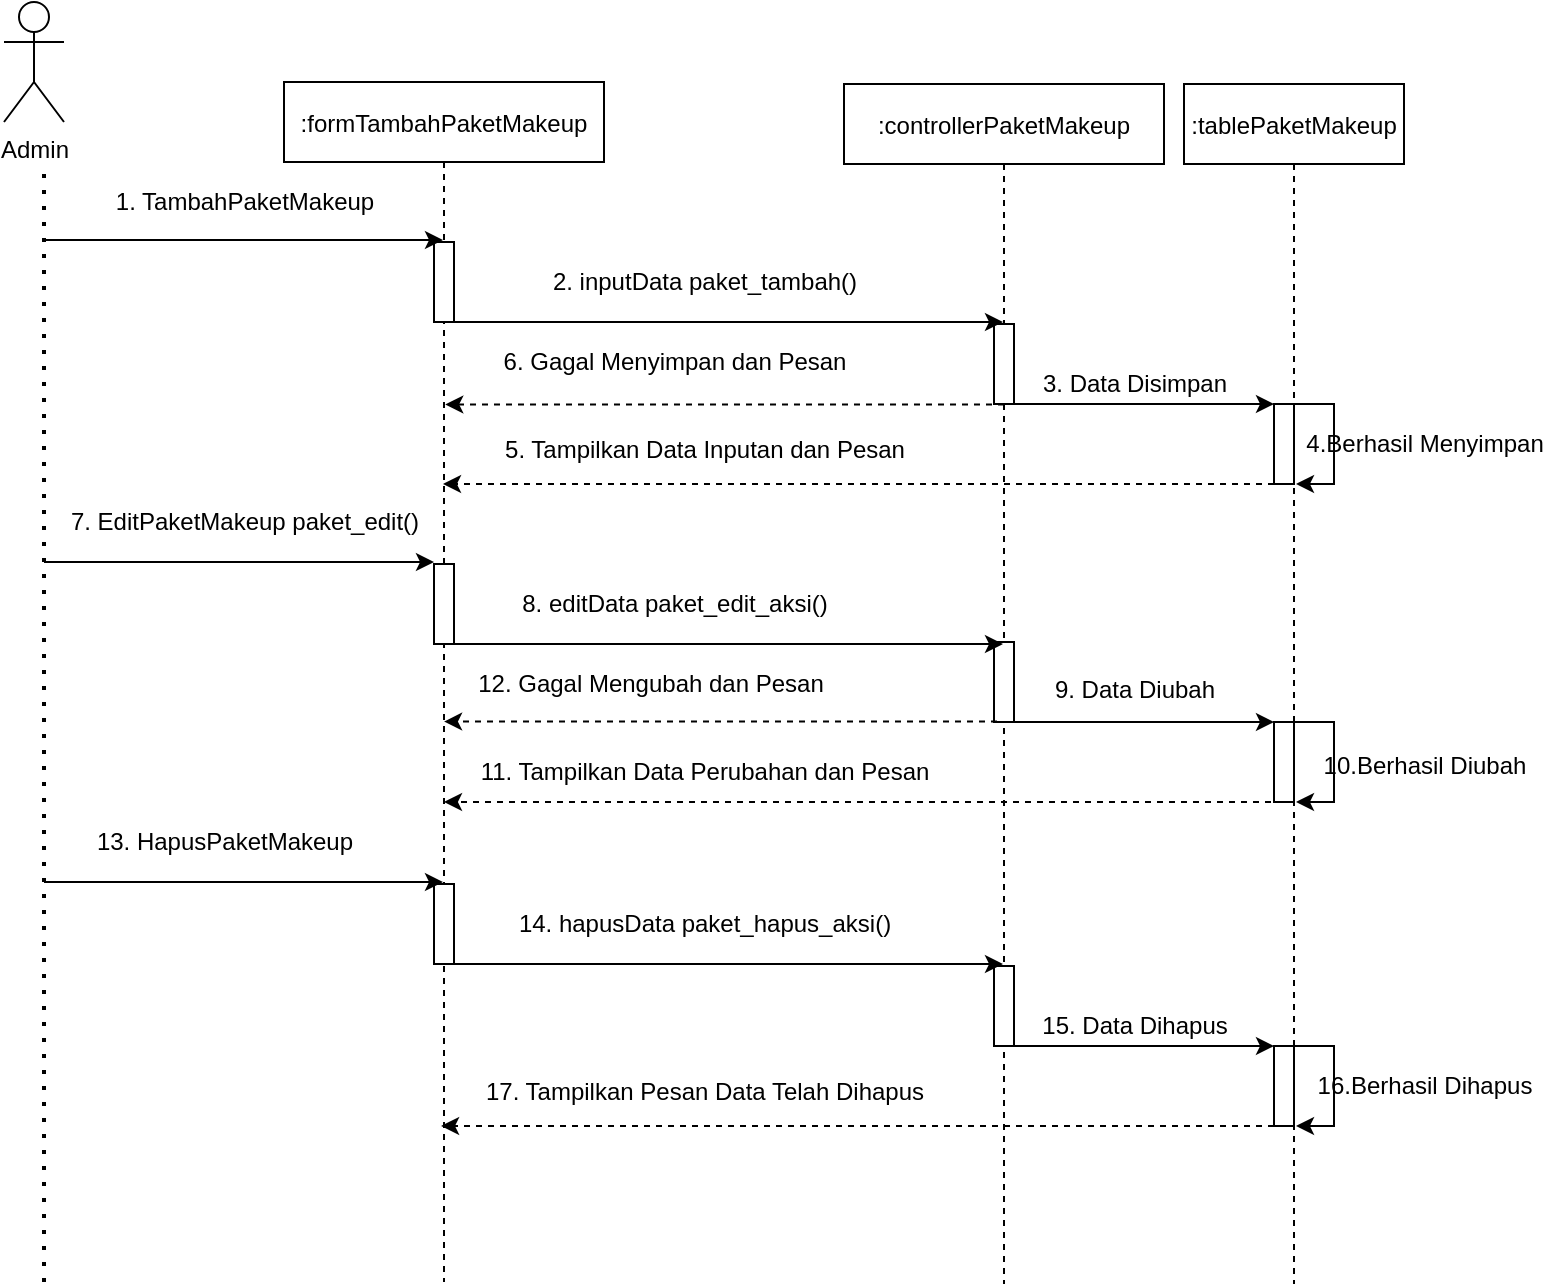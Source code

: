 <mxfile version="13.6.9" type="device"><diagram id="kgpKYQtTHZ0yAKxKKP6v" name="Page-1"><mxGraphModel dx="1422" dy="830" grid="1" gridSize="10" guides="1" tooltips="1" connect="1" arrows="1" fold="1" page="1" pageScale="1" pageWidth="850" pageHeight="1100" math="0" shadow="0"><root><mxCell id="0"/><mxCell id="1" parent="0"/><mxCell id="3nuBFxr9cyL0pnOWT2aG-5" value=":formTambahPaketMakeup" style="shape=umlLifeline;perimeter=lifelinePerimeter;container=1;collapsible=0;recursiveResize=0;rounded=0;shadow=0;strokeWidth=1;" parent="1" vertex="1"><mxGeometry x="240" y="80" width="160" height="600" as="geometry"/></mxCell><mxCell id="3nuBFxr9cyL0pnOWT2aG-6" value="" style="points=[];perimeter=orthogonalPerimeter;rounded=0;shadow=0;strokeWidth=1;" parent="3nuBFxr9cyL0pnOWT2aG-5" vertex="1"><mxGeometry x="75" y="80" width="10" height="40" as="geometry"/></mxCell><mxCell id="ZnluEK-ntJVXPrBnzGB4-1" value="" style="points=[];perimeter=orthogonalPerimeter;rounded=0;shadow=0;strokeWidth=1;" vertex="1" parent="3nuBFxr9cyL0pnOWT2aG-5"><mxGeometry x="75" y="241" width="10" height="40" as="geometry"/></mxCell><mxCell id="ZnluEK-ntJVXPrBnzGB4-16" value="" style="points=[];perimeter=orthogonalPerimeter;rounded=0;shadow=0;strokeWidth=1;" vertex="1" parent="3nuBFxr9cyL0pnOWT2aG-5"><mxGeometry x="75" y="401" width="10" height="40" as="geometry"/></mxCell><mxCell id="rht58CYH5kIRRmQ7uACK-1" value="" style="endArrow=classic;html=1;" parent="1" target="3nuBFxr9cyL0pnOWT2aG-5" edge="1"><mxGeometry width="50" height="50" relative="1" as="geometry"><mxPoint x="120" y="159" as="sourcePoint"/><mxPoint x="220" y="110" as="targetPoint"/></mxGeometry></mxCell><mxCell id="rht58CYH5kIRRmQ7uACK-2" value="1. TambahPaketMakeup" style="text;html=1;align=center;verticalAlign=middle;resizable=0;points=[];autosize=1;" parent="1" vertex="1"><mxGeometry x="145" y="130" width="150" height="20" as="geometry"/></mxCell><mxCell id="rht58CYH5kIRRmQ7uACK-3" value=":controllerPaketMakeup" style="shape=umlLifeline;perimeter=lifelinePerimeter;container=1;collapsible=0;recursiveResize=0;rounded=0;shadow=0;strokeWidth=1;" parent="1" vertex="1"><mxGeometry x="520" y="81" width="160" height="600" as="geometry"/></mxCell><mxCell id="rht58CYH5kIRRmQ7uACK-4" value="" style="points=[];perimeter=orthogonalPerimeter;rounded=0;shadow=0;strokeWidth=1;" parent="rht58CYH5kIRRmQ7uACK-3" vertex="1"><mxGeometry x="75" y="120" width="10" height="40" as="geometry"/></mxCell><mxCell id="ZnluEK-ntJVXPrBnzGB4-3" value="" style="points=[];perimeter=orthogonalPerimeter;rounded=0;shadow=0;strokeWidth=1;" vertex="1" parent="rht58CYH5kIRRmQ7uACK-3"><mxGeometry x="75" y="279" width="10" height="40" as="geometry"/></mxCell><mxCell id="rht58CYH5kIRRmQ7uACK-6" value="2. inputData paket_tambah()" style="text;html=1;align=center;verticalAlign=middle;resizable=0;points=[];autosize=1;" parent="1" vertex="1"><mxGeometry x="365" y="170" width="170" height="20" as="geometry"/></mxCell><mxCell id="rht58CYH5kIRRmQ7uACK-15" value=":tablePaketMakeup" style="shape=umlLifeline;perimeter=lifelinePerimeter;container=1;collapsible=0;recursiveResize=0;rounded=0;shadow=0;strokeWidth=1;" parent="1" vertex="1"><mxGeometry x="690" y="81" width="110" height="600" as="geometry"/></mxCell><mxCell id="rht58CYH5kIRRmQ7uACK-16" value="" style="points=[];perimeter=orthogonalPerimeter;rounded=0;shadow=0;strokeWidth=1;" parent="rht58CYH5kIRRmQ7uACK-15" vertex="1"><mxGeometry x="45" y="160" width="10" height="40" as="geometry"/></mxCell><mxCell id="_iQaHEXOeRymSMhQPloX-5" style="edgeStyle=orthogonalEdgeStyle;rounded=0;orthogonalLoop=1;jettySize=auto;html=1;entryX=1.1;entryY=1;entryDx=0;entryDy=0;entryPerimeter=0;" parent="rht58CYH5kIRRmQ7uACK-15" source="rht58CYH5kIRRmQ7uACK-16" target="rht58CYH5kIRRmQ7uACK-16" edge="1"><mxGeometry relative="1" as="geometry"><Array as="points"><mxPoint x="75" y="160"/><mxPoint x="75" y="200"/></Array></mxGeometry></mxCell><mxCell id="rht58CYH5kIRRmQ7uACK-33" value="" style="endArrow=classic;html=1;" parent="1" target="rht58CYH5kIRRmQ7uACK-16" edge="1"><mxGeometry width="50" height="50" relative="1" as="geometry"><mxPoint x="600" y="241" as="sourcePoint"/><mxPoint x="640" y="191" as="targetPoint"/></mxGeometry></mxCell><mxCell id="rht58CYH5kIRRmQ7uACK-38" value="Admin" style="shape=umlActor;verticalLabelPosition=bottom;verticalAlign=top;html=1;outlineConnect=0;" parent="1" vertex="1"><mxGeometry x="100" y="40" width="30" height="60" as="geometry"/></mxCell><mxCell id="rht58CYH5kIRRmQ7uACK-40" value="" style="endArrow=none;dashed=1;html=1;dashPattern=1 3;strokeWidth=2;" parent="1" edge="1"><mxGeometry width="50" height="50" relative="1" as="geometry"><mxPoint x="120" y="680" as="sourcePoint"/><mxPoint x="120" y="120" as="targetPoint"/></mxGeometry></mxCell><mxCell id="_iQaHEXOeRymSMhQPloX-1" value="" style="endArrow=classic;html=1;" parent="1" edge="1" target="rht58CYH5kIRRmQ7uACK-3"><mxGeometry width="50" height="50" relative="1" as="geometry"><mxPoint x="325" y="200" as="sourcePoint"/><mxPoint x="528" y="200" as="targetPoint"/></mxGeometry></mxCell><mxCell id="_iQaHEXOeRymSMhQPloX-2" value="3. Data Disimpan" style="text;html=1;align=center;verticalAlign=middle;resizable=0;points=[];autosize=1;" parent="1" vertex="1"><mxGeometry x="610" y="221" width="110" height="20" as="geometry"/></mxCell><mxCell id="_iQaHEXOeRymSMhQPloX-3" value="" style="endArrow=classic;html=1;dashed=1;exitX=0;exitY=0.975;exitDx=0;exitDy=0;exitPerimeter=0;" parent="1" edge="1"><mxGeometry width="50" height="50" relative="1" as="geometry"><mxPoint x="735" y="281" as="sourcePoint"/><mxPoint x="319.5" y="281" as="targetPoint"/></mxGeometry></mxCell><mxCell id="_iQaHEXOeRymSMhQPloX-4" value="5. Tampilkan Data Inputan dan Pesan" style="text;html=1;align=center;verticalAlign=middle;resizable=0;points=[];autosize=1;" parent="1" vertex="1"><mxGeometry x="340" y="254" width="220" height="20" as="geometry"/></mxCell><mxCell id="_iQaHEXOeRymSMhQPloX-6" value="4.Berhasil Menyimpan" style="text;html=1;align=center;verticalAlign=middle;resizable=0;points=[];autosize=1;" parent="1" vertex="1"><mxGeometry x="740" y="251" width="140" height="20" as="geometry"/></mxCell><mxCell id="_iQaHEXOeRymSMhQPloX-7" value="" style="endArrow=classic;html=1;dashed=1;entryX=0.504;entryY=0.267;entryDx=0;entryDy=0;entryPerimeter=0;exitX=0.5;exitY=0.98;exitDx=0;exitDy=0;exitPerimeter=0;" parent="1" edge="1"><mxGeometry width="50" height="50" relative="1" as="geometry"><mxPoint x="600" y="241.2" as="sourcePoint"/><mxPoint x="320.64" y="241.2" as="targetPoint"/></mxGeometry></mxCell><mxCell id="_iQaHEXOeRymSMhQPloX-8" value="6. Gagal Menyimpan dan Pesan" style="text;html=1;align=center;verticalAlign=middle;resizable=0;points=[];autosize=1;" parent="1" vertex="1"><mxGeometry x="340" y="210" width="190" height="20" as="geometry"/></mxCell><mxCell id="ZnluEK-ntJVXPrBnzGB4-2" value="" style="endArrow=classic;html=1;entryX=0;entryY=-0.025;entryDx=0;entryDy=0;entryPerimeter=0;" edge="1" parent="1" target="ZnluEK-ntJVXPrBnzGB4-1"><mxGeometry width="50" height="50" relative="1" as="geometry"><mxPoint x="120" y="320" as="sourcePoint"/><mxPoint x="287" y="320" as="targetPoint"/></mxGeometry></mxCell><mxCell id="ZnluEK-ntJVXPrBnzGB4-4" value="8. editData paket_edit_aksi()" style="text;html=1;align=center;verticalAlign=middle;resizable=0;points=[];autosize=1;" vertex="1" parent="1"><mxGeometry x="350" y="331" width="170" height="20" as="geometry"/></mxCell><mxCell id="ZnluEK-ntJVXPrBnzGB4-5" value="" style="points=[];perimeter=orthogonalPerimeter;rounded=0;shadow=0;strokeWidth=1;" vertex="1" parent="1"><mxGeometry x="735" y="400" width="10" height="40" as="geometry"/></mxCell><mxCell id="ZnluEK-ntJVXPrBnzGB4-6" style="edgeStyle=orthogonalEdgeStyle;rounded=0;orthogonalLoop=1;jettySize=auto;html=1;entryX=1.1;entryY=1;entryDx=0;entryDy=0;entryPerimeter=0;" edge="1" parent="1" source="ZnluEK-ntJVXPrBnzGB4-5" target="ZnluEK-ntJVXPrBnzGB4-5"><mxGeometry relative="1" as="geometry"><Array as="points"><mxPoint x="765" y="400"/><mxPoint x="765" y="440"/></Array></mxGeometry></mxCell><mxCell id="ZnluEK-ntJVXPrBnzGB4-7" value="" style="endArrow=classic;html=1;" edge="1" parent="1"><mxGeometry width="50" height="50" relative="1" as="geometry"><mxPoint x="600" y="400" as="sourcePoint"/><mxPoint x="735" y="400" as="targetPoint"/></mxGeometry></mxCell><mxCell id="ZnluEK-ntJVXPrBnzGB4-9" value="9. Data Diubah" style="text;html=1;align=center;verticalAlign=middle;resizable=0;points=[];autosize=1;" vertex="1" parent="1"><mxGeometry x="615" y="374" width="100" height="20" as="geometry"/></mxCell><mxCell id="ZnluEK-ntJVXPrBnzGB4-10" value="" style="endArrow=classic;html=1;dashed=1;entryX=0.5;entryY=0.6;entryDx=0;entryDy=0;entryPerimeter=0;" edge="1" parent="1" target="3nuBFxr9cyL0pnOWT2aG-5"><mxGeometry width="50" height="50" relative="1" as="geometry"><mxPoint x="739.5" y="440" as="sourcePoint"/><mxPoint x="329" y="440" as="targetPoint"/></mxGeometry></mxCell><mxCell id="ZnluEK-ntJVXPrBnzGB4-11" value="11. Tampilkan Data Perubahan dan Pesan" style="text;html=1;align=center;verticalAlign=middle;resizable=0;points=[];autosize=1;" vertex="1" parent="1"><mxGeometry x="325" y="415" width="250" height="20" as="geometry"/></mxCell><mxCell id="ZnluEK-ntJVXPrBnzGB4-12" value="10.Berhasil Diubah" style="text;html=1;align=center;verticalAlign=middle;resizable=0;points=[];autosize=1;" vertex="1" parent="1"><mxGeometry x="750" y="412" width="120" height="20" as="geometry"/></mxCell><mxCell id="ZnluEK-ntJVXPrBnzGB4-13" value="" style="endArrow=classic;html=1;dashed=1;entryX=0.519;entryY=0.533;entryDx=0;entryDy=0;entryPerimeter=0;" edge="1" parent="1"><mxGeometry width="50" height="50" relative="1" as="geometry"><mxPoint x="596.5" y="399.8" as="sourcePoint"/><mxPoint x="320.04" y="399.8" as="targetPoint"/></mxGeometry></mxCell><mxCell id="ZnluEK-ntJVXPrBnzGB4-14" value="12. Gagal Mengubah dan Pesan" style="text;html=1;align=center;verticalAlign=middle;resizable=0;points=[];autosize=1;" vertex="1" parent="1"><mxGeometry x="327.5" y="371" width="190" height="20" as="geometry"/></mxCell><mxCell id="ZnluEK-ntJVXPrBnzGB4-15" value="7. EditPaketMakeup paket_edit()" style="text;html=1;align=center;verticalAlign=middle;resizable=0;points=[];autosize=1;" vertex="1" parent="1"><mxGeometry x="125" y="290" width="190" height="20" as="geometry"/></mxCell><mxCell id="ZnluEK-ntJVXPrBnzGB4-17" value="" style="endArrow=classic;html=1;" edge="1" parent="1" target="3nuBFxr9cyL0pnOWT2aG-5"><mxGeometry width="50" height="50" relative="1" as="geometry"><mxPoint x="120" y="480" as="sourcePoint"/><mxPoint x="287" y="480" as="targetPoint"/></mxGeometry></mxCell><mxCell id="ZnluEK-ntJVXPrBnzGB4-18" value="" style="points=[];perimeter=orthogonalPerimeter;rounded=0;shadow=0;strokeWidth=1;" vertex="1" parent="1"><mxGeometry x="595" y="522" width="10" height="40" as="geometry"/></mxCell><mxCell id="ZnluEK-ntJVXPrBnzGB4-19" value="14. hapusData paket_hapus_aksi()" style="text;html=1;align=center;verticalAlign=middle;resizable=0;points=[];autosize=1;" vertex="1" parent="1"><mxGeometry x="345" y="491" width="210" height="20" as="geometry"/></mxCell><mxCell id="ZnluEK-ntJVXPrBnzGB4-20" value="" style="points=[];perimeter=orthogonalPerimeter;rounded=0;shadow=0;strokeWidth=1;" vertex="1" parent="1"><mxGeometry x="735" y="562" width="10" height="40" as="geometry"/></mxCell><mxCell id="ZnluEK-ntJVXPrBnzGB4-21" style="edgeStyle=orthogonalEdgeStyle;rounded=0;orthogonalLoop=1;jettySize=auto;html=1;entryX=1.1;entryY=1;entryDx=0;entryDy=0;entryPerimeter=0;" edge="1" parent="1" source="ZnluEK-ntJVXPrBnzGB4-20" target="ZnluEK-ntJVXPrBnzGB4-20"><mxGeometry relative="1" as="geometry"><Array as="points"><mxPoint x="765" y="562"/><mxPoint x="765" y="602"/></Array></mxGeometry></mxCell><mxCell id="ZnluEK-ntJVXPrBnzGB4-22" value="" style="endArrow=classic;html=1;" edge="1" parent="1" target="ZnluEK-ntJVXPrBnzGB4-20"><mxGeometry width="50" height="50" relative="1" as="geometry"><mxPoint x="600" y="562" as="sourcePoint"/><mxPoint x="640" y="512" as="targetPoint"/></mxGeometry></mxCell><mxCell id="ZnluEK-ntJVXPrBnzGB4-23" value="" style="endArrow=classic;html=1;" edge="1" parent="1" target="rht58CYH5kIRRmQ7uACK-3"><mxGeometry width="50" height="50" relative="1" as="geometry"><mxPoint x="321" y="521" as="sourcePoint"/><mxPoint x="524" y="521" as="targetPoint"/></mxGeometry></mxCell><mxCell id="ZnluEK-ntJVXPrBnzGB4-24" value="15. Data Dihapus" style="text;html=1;align=center;verticalAlign=middle;resizable=0;points=[];autosize=1;" vertex="1" parent="1"><mxGeometry x="610" y="542" width="110" height="20" as="geometry"/></mxCell><mxCell id="ZnluEK-ntJVXPrBnzGB4-26" value="17. Tampilkan Pesan Data Telah Dihapus" style="text;html=1;align=center;verticalAlign=middle;resizable=0;points=[];autosize=1;" vertex="1" parent="1"><mxGeometry x="330" y="575" width="240" height="20" as="geometry"/></mxCell><mxCell id="ZnluEK-ntJVXPrBnzGB4-27" value="16.Berhasil Dihapus" style="text;html=1;align=center;verticalAlign=middle;resizable=0;points=[];autosize=1;" vertex="1" parent="1"><mxGeometry x="745" y="572" width="130" height="20" as="geometry"/></mxCell><mxCell id="ZnluEK-ntJVXPrBnzGB4-30" value="13. HapusPaketMakeup" style="text;html=1;align=center;verticalAlign=middle;resizable=0;points=[];autosize=1;" vertex="1" parent="1"><mxGeometry x="135" y="450" width="150" height="20" as="geometry"/></mxCell><mxCell id="ZnluEK-ntJVXPrBnzGB4-33" value="" style="endArrow=classic;html=1;dashed=1;entryX=0.519;entryY=0.533;entryDx=0;entryDy=0;entryPerimeter=0;" edge="1" parent="1" source="ZnluEK-ntJVXPrBnzGB4-20"><mxGeometry width="50" height="50" relative="1" as="geometry"><mxPoint x="595" y="602" as="sourcePoint"/><mxPoint x="318.54" y="602" as="targetPoint"/></mxGeometry></mxCell><mxCell id="ZnluEK-ntJVXPrBnzGB4-36" value="" style="endArrow=classic;html=1;" edge="1" parent="1"><mxGeometry width="50" height="50" relative="1" as="geometry"><mxPoint x="325" y="361" as="sourcePoint"/><mxPoint x="599.5" y="361" as="targetPoint"/></mxGeometry></mxCell></root></mxGraphModel></diagram></mxfile>
